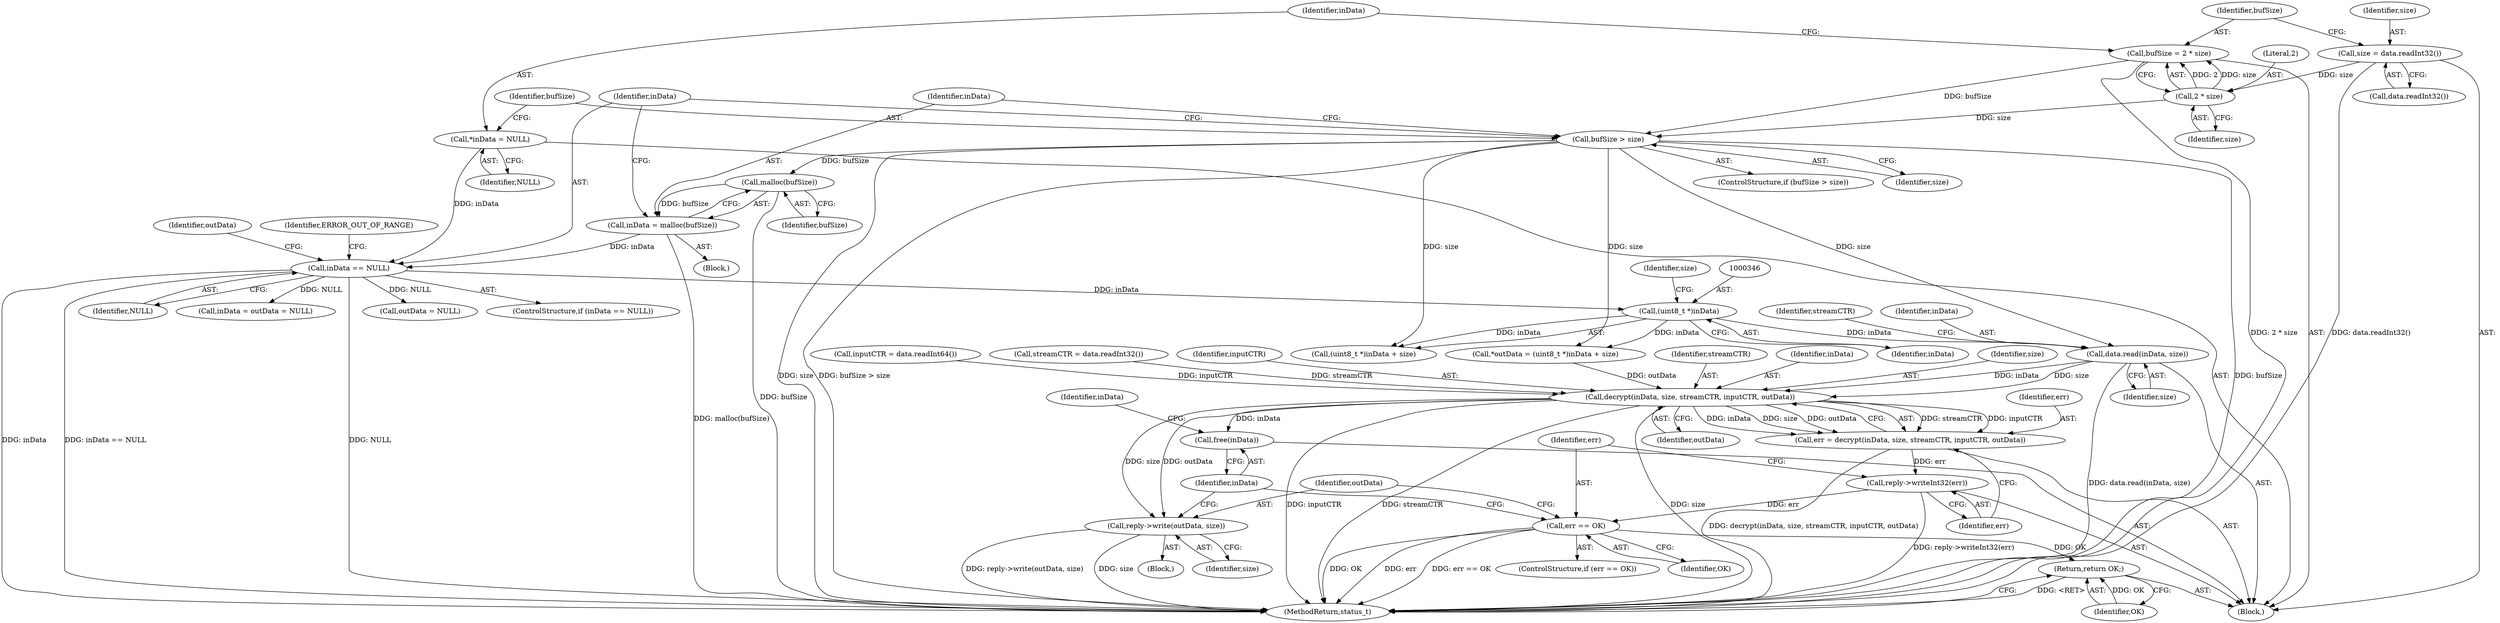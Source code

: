 digraph "0_Android_9667e3eff2d34c3797c3b529370de47b2c1f1bf6@API" {
"1000349" [label="(Call,data.read(inData, size))"];
"1000345" [label="(Call,(uint8_t *)inData)"];
"1000333" [label="(Call,inData == NULL)"];
"1000328" [label="(Call,inData = malloc(bufSize))"];
"1000330" [label="(Call,malloc(bufSize))"];
"1000324" [label="(Call,bufSize > size)"];
"1000314" [label="(Call,bufSize = 2 * size)"];
"1000316" [label="(Call,2 * size)"];
"1000310" [label="(Call,size = data.readInt32())"];
"1000320" [label="(Call,*inData = NULL)"];
"1000363" [label="(Call,decrypt(inData, size, streamCTR, inputCTR, outData))"];
"1000361" [label="(Call,err = decrypt(inData, size, streamCTR, inputCTR, outData))"];
"1000369" [label="(Call,reply->writeInt32(err))"];
"1000372" [label="(Call,err == OK)"];
"1000386" [label="(Return,return OK;)"];
"1000376" [label="(Call,reply->write(outData, size))"];
"1000379" [label="(Call,free(inData))"];
"1000353" [label="(Call,streamCTR = data.readInt32())"];
"1000334" [label="(Identifier,inData)"];
"1000367" [label="(Identifier,inputCTR)"];
"1000335" [label="(Identifier,NULL)"];
"1000386" [label="(Return,return OK;)"];
"1000314" [label="(Call,bufSize = 2 * size)"];
"1000322" [label="(Identifier,NULL)"];
"1000350" [label="(Identifier,inData)"];
"1000369" [label="(Call,reply->writeInt32(err))"];
"1000321" [label="(Identifier,inData)"];
"1000310" [label="(Call,size = data.readInt32())"];
"1000311" [label="(Identifier,size)"];
"1000323" [label="(ControlStructure,if (bufSize > size))"];
"1000317" [label="(Literal,2)"];
"1000381" [label="(Call,inData = outData = NULL)"];
"1000325" [label="(Identifier,bufSize)"];
"1000374" [label="(Identifier,OK)"];
"1000349" [label="(Call,data.read(inData, size))"];
"1000320" [label="(Call,*inData = NULL)"];
"1000387" [label="(Identifier,OK)"];
"1000368" [label="(Identifier,outData)"];
"1000345" [label="(Call,(uint8_t *)inData)"];
"1000333" [label="(Call,inData == NULL)"];
"1000328" [label="(Call,inData = malloc(bufSize))"];
"1000379" [label="(Call,free(inData))"];
"1000366" [label="(Identifier,streamCTR)"];
"1000363" [label="(Call,decrypt(inData, size, streamCTR, inputCTR, outData))"];
"1000395" [label="(MethodReturn,status_t)"];
"1000324" [label="(Call,bufSize > size)"];
"1000364" [label="(Identifier,inData)"];
"1000312" [label="(Call,data.readInt32())"];
"1000326" [label="(Identifier,size)"];
"1000371" [label="(ControlStructure,if (err == OK))"];
"1000380" [label="(Identifier,inData)"];
"1000315" [label="(Identifier,bufSize)"];
"1000308" [label="(Block,)"];
"1000354" [label="(Identifier,streamCTR)"];
"1000370" [label="(Identifier,err)"];
"1000378" [label="(Identifier,size)"];
"1000373" [label="(Identifier,err)"];
"1000382" [label="(Identifier,inData)"];
"1000383" [label="(Call,outData = NULL)"];
"1000332" [label="(ControlStructure,if (inData == NULL))"];
"1000376" [label="(Call,reply->write(outData, size))"];
"1000344" [label="(Call,(uint8_t *)inData + size)"];
"1000316" [label="(Call,2 * size)"];
"1000329" [label="(Identifier,inData)"];
"1000318" [label="(Identifier,size)"];
"1000330" [label="(Call,malloc(bufSize))"];
"1000327" [label="(Block,)"];
"1000365" [label="(Identifier,size)"];
"1000372" [label="(Call,err == OK)"];
"1000375" [label="(Block,)"];
"1000348" [label="(Identifier,size)"];
"1000342" [label="(Call,*outData = (uint8_t *)inData + size)"];
"1000351" [label="(Identifier,size)"];
"1000343" [label="(Identifier,outData)"];
"1000331" [label="(Identifier,bufSize)"];
"1000361" [label="(Call,err = decrypt(inData, size, streamCTR, inputCTR, outData))"];
"1000338" [label="(Identifier,ERROR_OUT_OF_RANGE)"];
"1000377" [label="(Identifier,outData)"];
"1000347" [label="(Identifier,inData)"];
"1000362" [label="(Identifier,err)"];
"1000357" [label="(Call,inputCTR = data.readInt64())"];
"1000349" -> "1000308"  [label="AST: "];
"1000349" -> "1000351"  [label="CFG: "];
"1000350" -> "1000349"  [label="AST: "];
"1000351" -> "1000349"  [label="AST: "];
"1000354" -> "1000349"  [label="CFG: "];
"1000349" -> "1000395"  [label="DDG: data.read(inData, size)"];
"1000345" -> "1000349"  [label="DDG: inData"];
"1000324" -> "1000349"  [label="DDG: size"];
"1000349" -> "1000363"  [label="DDG: inData"];
"1000349" -> "1000363"  [label="DDG: size"];
"1000345" -> "1000344"  [label="AST: "];
"1000345" -> "1000347"  [label="CFG: "];
"1000346" -> "1000345"  [label="AST: "];
"1000347" -> "1000345"  [label="AST: "];
"1000348" -> "1000345"  [label="CFG: "];
"1000345" -> "1000342"  [label="DDG: inData"];
"1000345" -> "1000344"  [label="DDG: inData"];
"1000333" -> "1000345"  [label="DDG: inData"];
"1000333" -> "1000332"  [label="AST: "];
"1000333" -> "1000335"  [label="CFG: "];
"1000334" -> "1000333"  [label="AST: "];
"1000335" -> "1000333"  [label="AST: "];
"1000338" -> "1000333"  [label="CFG: "];
"1000343" -> "1000333"  [label="CFG: "];
"1000333" -> "1000395"  [label="DDG: inData"];
"1000333" -> "1000395"  [label="DDG: inData == NULL"];
"1000333" -> "1000395"  [label="DDG: NULL"];
"1000328" -> "1000333"  [label="DDG: inData"];
"1000320" -> "1000333"  [label="DDG: inData"];
"1000333" -> "1000381"  [label="DDG: NULL"];
"1000333" -> "1000383"  [label="DDG: NULL"];
"1000328" -> "1000327"  [label="AST: "];
"1000328" -> "1000330"  [label="CFG: "];
"1000329" -> "1000328"  [label="AST: "];
"1000330" -> "1000328"  [label="AST: "];
"1000334" -> "1000328"  [label="CFG: "];
"1000328" -> "1000395"  [label="DDG: malloc(bufSize)"];
"1000330" -> "1000328"  [label="DDG: bufSize"];
"1000330" -> "1000331"  [label="CFG: "];
"1000331" -> "1000330"  [label="AST: "];
"1000330" -> "1000395"  [label="DDG: bufSize"];
"1000324" -> "1000330"  [label="DDG: bufSize"];
"1000324" -> "1000323"  [label="AST: "];
"1000324" -> "1000326"  [label="CFG: "];
"1000325" -> "1000324"  [label="AST: "];
"1000326" -> "1000324"  [label="AST: "];
"1000329" -> "1000324"  [label="CFG: "];
"1000334" -> "1000324"  [label="CFG: "];
"1000324" -> "1000395"  [label="DDG: size"];
"1000324" -> "1000395"  [label="DDG: bufSize > size"];
"1000324" -> "1000395"  [label="DDG: bufSize"];
"1000314" -> "1000324"  [label="DDG: bufSize"];
"1000316" -> "1000324"  [label="DDG: size"];
"1000324" -> "1000342"  [label="DDG: size"];
"1000324" -> "1000344"  [label="DDG: size"];
"1000314" -> "1000308"  [label="AST: "];
"1000314" -> "1000316"  [label="CFG: "];
"1000315" -> "1000314"  [label="AST: "];
"1000316" -> "1000314"  [label="AST: "];
"1000321" -> "1000314"  [label="CFG: "];
"1000314" -> "1000395"  [label="DDG: 2 * size"];
"1000316" -> "1000314"  [label="DDG: 2"];
"1000316" -> "1000314"  [label="DDG: size"];
"1000316" -> "1000318"  [label="CFG: "];
"1000317" -> "1000316"  [label="AST: "];
"1000318" -> "1000316"  [label="AST: "];
"1000310" -> "1000316"  [label="DDG: size"];
"1000310" -> "1000308"  [label="AST: "];
"1000310" -> "1000312"  [label="CFG: "];
"1000311" -> "1000310"  [label="AST: "];
"1000312" -> "1000310"  [label="AST: "];
"1000315" -> "1000310"  [label="CFG: "];
"1000310" -> "1000395"  [label="DDG: data.readInt32()"];
"1000320" -> "1000308"  [label="AST: "];
"1000320" -> "1000322"  [label="CFG: "];
"1000321" -> "1000320"  [label="AST: "];
"1000322" -> "1000320"  [label="AST: "];
"1000325" -> "1000320"  [label="CFG: "];
"1000363" -> "1000361"  [label="AST: "];
"1000363" -> "1000368"  [label="CFG: "];
"1000364" -> "1000363"  [label="AST: "];
"1000365" -> "1000363"  [label="AST: "];
"1000366" -> "1000363"  [label="AST: "];
"1000367" -> "1000363"  [label="AST: "];
"1000368" -> "1000363"  [label="AST: "];
"1000361" -> "1000363"  [label="CFG: "];
"1000363" -> "1000395"  [label="DDG: size"];
"1000363" -> "1000395"  [label="DDG: inputCTR"];
"1000363" -> "1000395"  [label="DDG: streamCTR"];
"1000363" -> "1000361"  [label="DDG: streamCTR"];
"1000363" -> "1000361"  [label="DDG: inputCTR"];
"1000363" -> "1000361"  [label="DDG: inData"];
"1000363" -> "1000361"  [label="DDG: size"];
"1000363" -> "1000361"  [label="DDG: outData"];
"1000353" -> "1000363"  [label="DDG: streamCTR"];
"1000357" -> "1000363"  [label="DDG: inputCTR"];
"1000342" -> "1000363"  [label="DDG: outData"];
"1000363" -> "1000376"  [label="DDG: outData"];
"1000363" -> "1000376"  [label="DDG: size"];
"1000363" -> "1000379"  [label="DDG: inData"];
"1000361" -> "1000308"  [label="AST: "];
"1000362" -> "1000361"  [label="AST: "];
"1000370" -> "1000361"  [label="CFG: "];
"1000361" -> "1000395"  [label="DDG: decrypt(inData, size, streamCTR, inputCTR, outData)"];
"1000361" -> "1000369"  [label="DDG: err"];
"1000369" -> "1000308"  [label="AST: "];
"1000369" -> "1000370"  [label="CFG: "];
"1000370" -> "1000369"  [label="AST: "];
"1000373" -> "1000369"  [label="CFG: "];
"1000369" -> "1000395"  [label="DDG: reply->writeInt32(err)"];
"1000369" -> "1000372"  [label="DDG: err"];
"1000372" -> "1000371"  [label="AST: "];
"1000372" -> "1000374"  [label="CFG: "];
"1000373" -> "1000372"  [label="AST: "];
"1000374" -> "1000372"  [label="AST: "];
"1000377" -> "1000372"  [label="CFG: "];
"1000380" -> "1000372"  [label="CFG: "];
"1000372" -> "1000395"  [label="DDG: err"];
"1000372" -> "1000395"  [label="DDG: err == OK"];
"1000372" -> "1000395"  [label="DDG: OK"];
"1000372" -> "1000386"  [label="DDG: OK"];
"1000386" -> "1000308"  [label="AST: "];
"1000386" -> "1000387"  [label="CFG: "];
"1000387" -> "1000386"  [label="AST: "];
"1000395" -> "1000386"  [label="CFG: "];
"1000386" -> "1000395"  [label="DDG: <RET>"];
"1000387" -> "1000386"  [label="DDG: OK"];
"1000376" -> "1000375"  [label="AST: "];
"1000376" -> "1000378"  [label="CFG: "];
"1000377" -> "1000376"  [label="AST: "];
"1000378" -> "1000376"  [label="AST: "];
"1000380" -> "1000376"  [label="CFG: "];
"1000376" -> "1000395"  [label="DDG: reply->write(outData, size)"];
"1000376" -> "1000395"  [label="DDG: size"];
"1000379" -> "1000308"  [label="AST: "];
"1000379" -> "1000380"  [label="CFG: "];
"1000380" -> "1000379"  [label="AST: "];
"1000382" -> "1000379"  [label="CFG: "];
}
